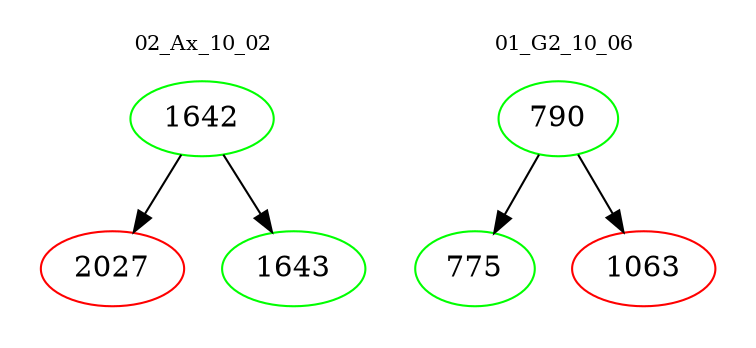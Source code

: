 digraph{
subgraph cluster_0 {
color = white
label = "02_Ax_10_02";
fontsize=10;
T0_1642 [label="1642", color="green"]
T0_1642 -> T0_2027 [color="black"]
T0_2027 [label="2027", color="red"]
T0_1642 -> T0_1643 [color="black"]
T0_1643 [label="1643", color="green"]
}
subgraph cluster_1 {
color = white
label = "01_G2_10_06";
fontsize=10;
T1_790 [label="790", color="green"]
T1_790 -> T1_775 [color="black"]
T1_775 [label="775", color="green"]
T1_790 -> T1_1063 [color="black"]
T1_1063 [label="1063", color="red"]
}
}
